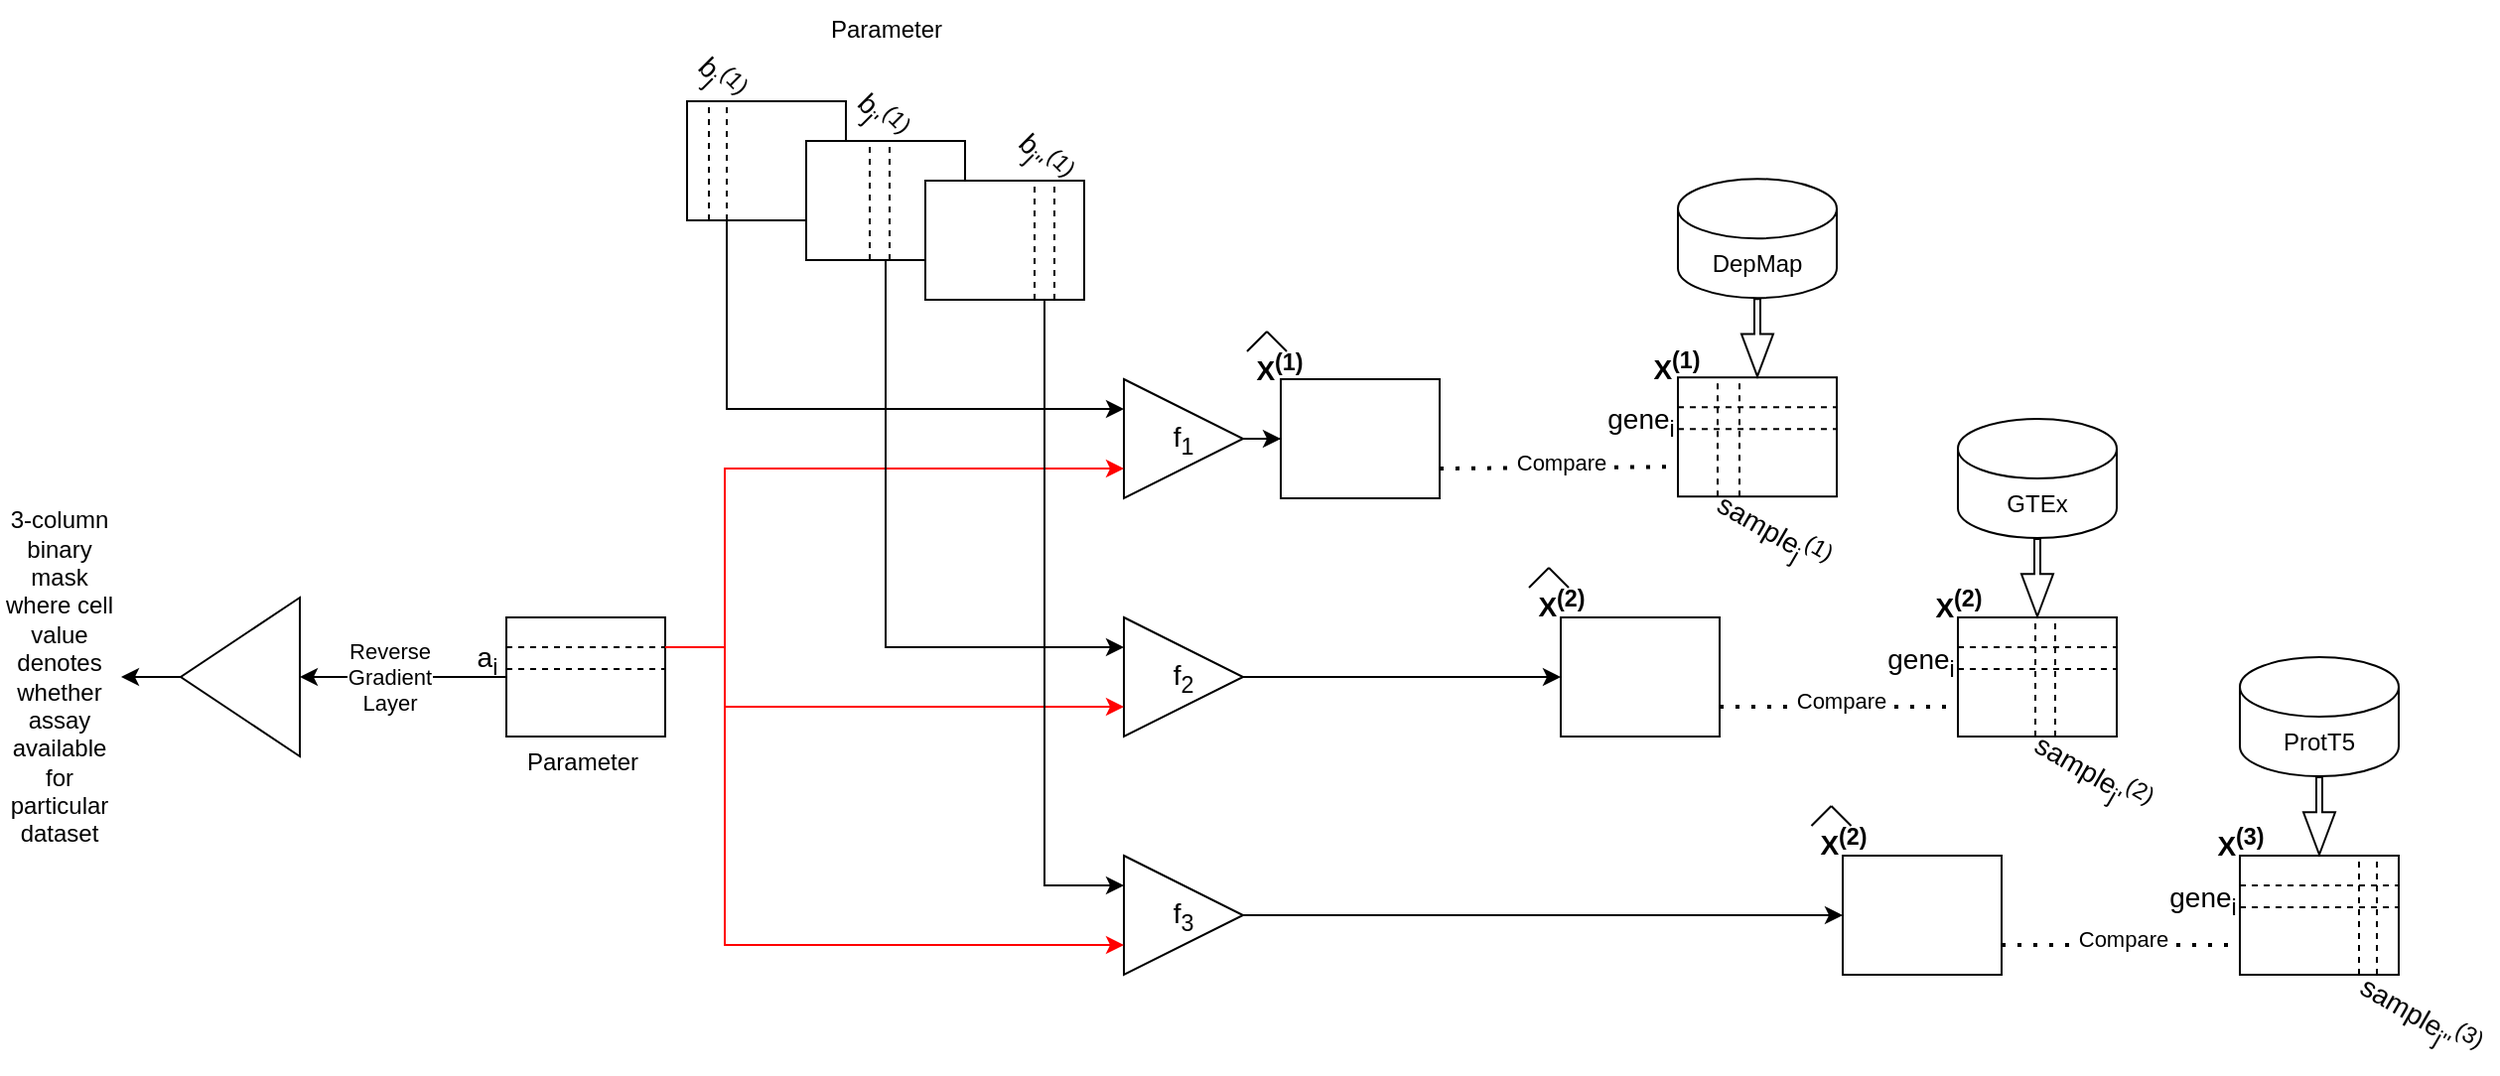 <mxfile version="24.7.7">
  <diagram name="Page-1" id="HXjhTigB1uAC9-UdUDHo">
    <mxGraphModel dx="2438" dy="908" grid="1" gridSize="10" guides="1" tooltips="1" connect="1" arrows="1" fold="1" page="1" pageScale="1" pageWidth="850" pageHeight="1100" math="0" shadow="0">
      <root>
        <mxCell id="0" />
        <mxCell id="1" parent="0" />
        <mxCell id="swwXbOUosh_vLgJjzAKB-1" value="DepMap" style="shape=cylinder3;whiteSpace=wrap;html=1;boundedLbl=1;backgroundOutline=1;size=15;" vertex="1" parent="1">
          <mxGeometry x="299" y="459.11" width="80" height="60" as="geometry" />
        </mxCell>
        <mxCell id="swwXbOUosh_vLgJjzAKB-3" value="GTEx" style="shape=cylinder3;whiteSpace=wrap;html=1;boundedLbl=1;backgroundOutline=1;size=15;" vertex="1" parent="1">
          <mxGeometry x="440" y="580" width="80" height="60" as="geometry" />
        </mxCell>
        <mxCell id="swwXbOUosh_vLgJjzAKB-4" value="ProtT5" style="shape=cylinder3;whiteSpace=wrap;html=1;boundedLbl=1;backgroundOutline=1;size=15;" vertex="1" parent="1">
          <mxGeometry x="582" y="700" width="80" height="60" as="geometry" />
        </mxCell>
        <mxCell id="swwXbOUosh_vLgJjzAKB-5" value="" style="rounded=0;whiteSpace=wrap;html=1;" vertex="1" parent="1">
          <mxGeometry x="299" y="559.11" width="80" height="60" as="geometry" />
        </mxCell>
        <mxCell id="swwXbOUosh_vLgJjzAKB-8" value="" style="endArrow=none;dashed=1;html=1;rounded=0;exitX=0;exitY=0.25;exitDx=0;exitDy=0;entryX=1;entryY=0.25;entryDx=0;entryDy=0;" edge="1" parent="1" source="swwXbOUosh_vLgJjzAKB-5" target="swwXbOUosh_vLgJjzAKB-5">
          <mxGeometry width="50" height="50" relative="1" as="geometry">
            <mxPoint x="679" y="659.11" as="sourcePoint" />
            <mxPoint x="729" y="609.11" as="targetPoint" />
          </mxGeometry>
        </mxCell>
        <mxCell id="swwXbOUosh_vLgJjzAKB-9" value="" style="endArrow=none;dashed=1;html=1;rounded=0;exitX=0;exitY=0.5;exitDx=0;exitDy=0;entryX=1;entryY=0.5;entryDx=0;entryDy=0;" edge="1" parent="1">
          <mxGeometry width="50" height="50" relative="1" as="geometry">
            <mxPoint x="299" y="585.11" as="sourcePoint" />
            <mxPoint x="379" y="585.11" as="targetPoint" />
          </mxGeometry>
        </mxCell>
        <mxCell id="swwXbOUosh_vLgJjzAKB-10" value="" style="endArrow=none;dashed=1;html=1;rounded=0;entryX=0.25;entryY=0;entryDx=0;entryDy=0;exitX=0.25;exitY=1;exitDx=0;exitDy=0;" edge="1" parent="1" source="swwXbOUosh_vLgJjzAKB-5" target="swwXbOUosh_vLgJjzAKB-5">
          <mxGeometry width="50" height="50" relative="1" as="geometry">
            <mxPoint x="679" y="659.11" as="sourcePoint" />
            <mxPoint x="729" y="609.11" as="targetPoint" />
          </mxGeometry>
        </mxCell>
        <mxCell id="swwXbOUosh_vLgJjzAKB-11" value="" style="endArrow=none;dashed=1;html=1;rounded=0;entryX=0.5;entryY=0;entryDx=0;entryDy=0;exitX=0.5;exitY=1;exitDx=0;exitDy=0;" edge="1" parent="1">
          <mxGeometry width="50" height="50" relative="1" as="geometry">
            <mxPoint x="330" y="619.11" as="sourcePoint" />
            <mxPoint x="330" y="559.11" as="targetPoint" />
          </mxGeometry>
        </mxCell>
        <mxCell id="swwXbOUosh_vLgJjzAKB-12" value="&lt;font style=&quot;font-size: 14px;&quot;&gt;gene&lt;sub&gt;i&lt;/sub&gt;&lt;/font&gt;" style="text;html=1;align=center;verticalAlign=middle;whiteSpace=wrap;rounded=0;" vertex="1" parent="1">
          <mxGeometry x="259" y="571.11" width="43" height="20" as="geometry" />
        </mxCell>
        <mxCell id="swwXbOUosh_vLgJjzAKB-13" value="&lt;font style=&quot;font-size: 14px;&quot;&gt;&lt;font style=&quot;&quot;&gt;sample&lt;sub style=&quot;&quot;&gt;j&lt;/sub&gt;&lt;/font&gt;&lt;font style=&quot;&quot;&gt;&lt;sup style=&quot;&quot;&gt;(1)&lt;/sup&gt;&lt;/font&gt;&lt;/font&gt;" style="text;html=1;align=center;verticalAlign=middle;whiteSpace=wrap;rounded=0;rotation=30;" vertex="1" parent="1">
          <mxGeometry x="307.76" y="627.36" width="77.98" height="20" as="geometry" />
        </mxCell>
        <mxCell id="swwXbOUosh_vLgJjzAKB-37" value="&lt;font style=&quot;font-size: 14px;&quot;&gt;&lt;b&gt;X&lt;sup&gt;(1)&lt;/sup&gt;&lt;/b&gt;&lt;/font&gt;" style="text;html=1;align=center;verticalAlign=middle;resizable=0;points=[];autosize=1;strokeColor=none;fillColor=none;" vertex="1" parent="1">
          <mxGeometry x="273" y="538.11" width="50" height="30" as="geometry" />
        </mxCell>
        <mxCell id="swwXbOUosh_vLgJjzAKB-38" value="&lt;font style=&quot;font-size: 14px;&quot;&gt;&lt;b&gt;X&lt;sup&gt;(2)&lt;/sup&gt;&lt;/b&gt;&lt;/font&gt;" style="text;html=1;align=center;verticalAlign=middle;resizable=0;points=[];autosize=1;strokeColor=none;fillColor=none;" vertex="1" parent="1">
          <mxGeometry x="415" y="658" width="50" height="30" as="geometry" />
        </mxCell>
        <mxCell id="swwXbOUosh_vLgJjzAKB-39" value="&lt;font style=&quot;font-size: 14px;&quot;&gt;&lt;b&gt;X&lt;sup&gt;(3)&lt;/sup&gt;&lt;/b&gt;&lt;/font&gt;" style="text;html=1;align=center;verticalAlign=middle;resizable=0;points=[];autosize=1;strokeColor=none;fillColor=none;" vertex="1" parent="1">
          <mxGeometry x="557" y="778" width="50" height="30" as="geometry" />
        </mxCell>
        <mxCell id="swwXbOUosh_vLgJjzAKB-40" value="" style="rounded=0;whiteSpace=wrap;html=1;" vertex="1" parent="1">
          <mxGeometry x="440" y="680" width="80" height="60" as="geometry" />
        </mxCell>
        <mxCell id="swwXbOUosh_vLgJjzAKB-41" value="" style="endArrow=none;dashed=1;html=1;rounded=0;exitX=0;exitY=0.25;exitDx=0;exitDy=0;entryX=1;entryY=0.25;entryDx=0;entryDy=0;" edge="1" parent="1" source="swwXbOUosh_vLgJjzAKB-40" target="swwXbOUosh_vLgJjzAKB-40">
          <mxGeometry width="50" height="50" relative="1" as="geometry">
            <mxPoint x="820" y="780" as="sourcePoint" />
            <mxPoint x="870" y="730" as="targetPoint" />
          </mxGeometry>
        </mxCell>
        <mxCell id="swwXbOUosh_vLgJjzAKB-42" value="" style="endArrow=none;dashed=1;html=1;rounded=0;exitX=0;exitY=0.5;exitDx=0;exitDy=0;entryX=1;entryY=0.5;entryDx=0;entryDy=0;" edge="1" parent="1">
          <mxGeometry width="50" height="50" relative="1" as="geometry">
            <mxPoint x="440" y="706" as="sourcePoint" />
            <mxPoint x="520" y="706" as="targetPoint" />
          </mxGeometry>
        </mxCell>
        <mxCell id="swwXbOUosh_vLgJjzAKB-43" value="" style="endArrow=none;dashed=1;html=1;rounded=0;entryX=0.25;entryY=0;entryDx=0;entryDy=0;exitX=0.25;exitY=1;exitDx=0;exitDy=0;" edge="1" parent="1">
          <mxGeometry width="50" height="50" relative="1" as="geometry">
            <mxPoint x="479" y="740" as="sourcePoint" />
            <mxPoint x="479" y="680" as="targetPoint" />
          </mxGeometry>
        </mxCell>
        <mxCell id="swwXbOUosh_vLgJjzAKB-44" value="" style="endArrow=none;dashed=1;html=1;rounded=0;entryX=0.5;entryY=0;entryDx=0;entryDy=0;exitX=0.5;exitY=1;exitDx=0;exitDy=0;" edge="1" parent="1">
          <mxGeometry width="50" height="50" relative="1" as="geometry">
            <mxPoint x="489" y="740" as="sourcePoint" />
            <mxPoint x="489" y="680" as="targetPoint" />
          </mxGeometry>
        </mxCell>
        <mxCell id="swwXbOUosh_vLgJjzAKB-45" value="&lt;font style=&quot;font-size: 14px;&quot;&gt;gene&lt;sub&gt;i&lt;/sub&gt;&lt;/font&gt;" style="text;html=1;align=center;verticalAlign=middle;whiteSpace=wrap;rounded=0;" vertex="1" parent="1">
          <mxGeometry x="400" y="692" width="43" height="20" as="geometry" />
        </mxCell>
        <mxCell id="swwXbOUosh_vLgJjzAKB-46" value="&lt;font style=&quot;font-size: 14px;&quot;&gt;sample&lt;sub&gt;j&#39;&lt;/sub&gt;&lt;sup&gt;(2)&lt;/sup&gt;&lt;/font&gt;" style="text;html=1;align=center;verticalAlign=middle;whiteSpace=wrap;rounded=0;rotation=30;" vertex="1" parent="1">
          <mxGeometry x="468.5" y="748.87" width="79.74" height="20" as="geometry" />
        </mxCell>
        <mxCell id="swwXbOUosh_vLgJjzAKB-47" value="" style="rounded=0;whiteSpace=wrap;html=1;" vertex="1" parent="1">
          <mxGeometry x="582" y="800" width="80" height="60" as="geometry" />
        </mxCell>
        <mxCell id="swwXbOUosh_vLgJjzAKB-48" value="" style="endArrow=none;dashed=1;html=1;rounded=0;exitX=0;exitY=0.25;exitDx=0;exitDy=0;entryX=1;entryY=0.25;entryDx=0;entryDy=0;" edge="1" parent="1" source="swwXbOUosh_vLgJjzAKB-47" target="swwXbOUosh_vLgJjzAKB-47">
          <mxGeometry width="50" height="50" relative="1" as="geometry">
            <mxPoint x="962" y="900" as="sourcePoint" />
            <mxPoint x="1012" y="850" as="targetPoint" />
          </mxGeometry>
        </mxCell>
        <mxCell id="swwXbOUosh_vLgJjzAKB-49" value="" style="endArrow=none;dashed=1;html=1;rounded=0;exitX=0;exitY=0.5;exitDx=0;exitDy=0;entryX=1;entryY=0.5;entryDx=0;entryDy=0;" edge="1" parent="1">
          <mxGeometry width="50" height="50" relative="1" as="geometry">
            <mxPoint x="582" y="826" as="sourcePoint" />
            <mxPoint x="662" y="826" as="targetPoint" />
          </mxGeometry>
        </mxCell>
        <mxCell id="swwXbOUosh_vLgJjzAKB-50" value="" style="endArrow=none;dashed=1;html=1;rounded=0;entryX=0.25;entryY=0;entryDx=0;entryDy=0;exitX=0.25;exitY=1;exitDx=0;exitDy=0;" edge="1" parent="1">
          <mxGeometry width="50" height="50" relative="1" as="geometry">
            <mxPoint x="642" y="860" as="sourcePoint" />
            <mxPoint x="642" y="800" as="targetPoint" />
          </mxGeometry>
        </mxCell>
        <mxCell id="swwXbOUosh_vLgJjzAKB-51" value="" style="endArrow=none;dashed=1;html=1;rounded=0;entryX=0.5;entryY=0;entryDx=0;entryDy=0;exitX=0.5;exitY=1;exitDx=0;exitDy=0;" edge="1" parent="1">
          <mxGeometry width="50" height="50" relative="1" as="geometry">
            <mxPoint x="651" y="860" as="sourcePoint" />
            <mxPoint x="651" y="800" as="targetPoint" />
          </mxGeometry>
        </mxCell>
        <mxCell id="swwXbOUosh_vLgJjzAKB-52" value="&lt;font style=&quot;font-size: 14px;&quot;&gt;gene&lt;sub&gt;i&lt;/sub&gt;&lt;/font&gt;" style="text;html=1;align=center;verticalAlign=middle;whiteSpace=wrap;rounded=0;" vertex="1" parent="1">
          <mxGeometry x="542" y="812" width="43" height="20" as="geometry" />
        </mxCell>
        <mxCell id="swwXbOUosh_vLgJjzAKB-53" value="&lt;font style=&quot;font-size: 14px;&quot;&gt;sample&lt;sub&gt;j&#39;&#39;&lt;/sub&gt;&lt;sup&gt;(3)&lt;/sup&gt;&lt;/font&gt;" style="text;html=1;align=center;verticalAlign=middle;whiteSpace=wrap;rounded=0;rotation=30;" vertex="1" parent="1">
          <mxGeometry x="632.5" y="870.87" width="79.74" height="20" as="geometry" />
        </mxCell>
        <mxCell id="swwXbOUosh_vLgJjzAKB-54" value="" style="shape=flexArrow;endArrow=classic;html=1;rounded=0;exitX=0.5;exitY=1;exitDx=0;exitDy=0;exitPerimeter=0;entryX=0.5;entryY=0;entryDx=0;entryDy=0;width=3;endSize=6.78;endWidth=12;" edge="1" parent="1" source="swwXbOUosh_vLgJjzAKB-1" target="swwXbOUosh_vLgJjzAKB-5">
          <mxGeometry width="50" height="50" relative="1" as="geometry">
            <mxPoint x="679" y="669.11" as="sourcePoint" />
            <mxPoint x="729" y="619.11" as="targetPoint" />
          </mxGeometry>
        </mxCell>
        <mxCell id="swwXbOUosh_vLgJjzAKB-55" value="" style="shape=flexArrow;endArrow=classic;html=1;rounded=0;exitX=0.5;exitY=1;exitDx=0;exitDy=0;exitPerimeter=0;entryX=0.5;entryY=0;entryDx=0;entryDy=0;width=3;endSize=6.78;endWidth=12;" edge="1" parent="1" source="swwXbOUosh_vLgJjzAKB-3" target="swwXbOUosh_vLgJjzAKB-40">
          <mxGeometry width="50" height="50" relative="1" as="geometry">
            <mxPoint x="330" y="650" as="sourcePoint" />
            <mxPoint x="330" y="690" as="targetPoint" />
          </mxGeometry>
        </mxCell>
        <mxCell id="swwXbOUosh_vLgJjzAKB-56" value="" style="shape=flexArrow;endArrow=classic;html=1;rounded=0;exitX=0.5;exitY=1;exitDx=0;exitDy=0;exitPerimeter=0;entryX=0.5;entryY=0;entryDx=0;entryDy=0;width=3;endSize=6.78;endWidth=12;" edge="1" parent="1" source="swwXbOUosh_vLgJjzAKB-4" target="swwXbOUosh_vLgJjzAKB-47">
          <mxGeometry width="50" height="50" relative="1" as="geometry">
            <mxPoint x="322" y="780" as="sourcePoint" />
            <mxPoint x="322" y="820" as="targetPoint" />
          </mxGeometry>
        </mxCell>
        <mxCell id="swwXbOUosh_vLgJjzAKB-57" value="" style="rounded=0;whiteSpace=wrap;html=1;" vertex="1" parent="1">
          <mxGeometry x="-291" y="680" width="80" height="60" as="geometry" />
        </mxCell>
        <mxCell id="swwXbOUosh_vLgJjzAKB-58" value="" style="rounded=0;whiteSpace=wrap;html=1;" vertex="1" parent="1">
          <mxGeometry x="-200" y="420" width="80" height="60" as="geometry" />
        </mxCell>
        <mxCell id="swwXbOUosh_vLgJjzAKB-59" value="" style="rounded=0;whiteSpace=wrap;html=1;" vertex="1" parent="1">
          <mxGeometry x="-140" y="440" width="80" height="60" as="geometry" />
        </mxCell>
        <mxCell id="swwXbOUosh_vLgJjzAKB-60" value="" style="rounded=0;whiteSpace=wrap;html=1;" vertex="1" parent="1">
          <mxGeometry x="-80" y="460" width="80" height="60" as="geometry" />
        </mxCell>
        <mxCell id="swwXbOUosh_vLgJjzAKB-61" value="" style="endArrow=none;dashed=1;html=1;rounded=0;exitX=0;exitY=0.25;exitDx=0;exitDy=0;entryX=1;entryY=0.25;entryDx=0;entryDy=0;" edge="1" parent="1" source="swwXbOUosh_vLgJjzAKB-57" target="swwXbOUosh_vLgJjzAKB-57">
          <mxGeometry width="50" height="50" relative="1" as="geometry">
            <mxPoint x="314" y="496" as="sourcePoint" />
            <mxPoint x="394" y="496" as="targetPoint" />
          </mxGeometry>
        </mxCell>
        <mxCell id="swwXbOUosh_vLgJjzAKB-62" value="" style="endArrow=none;dashed=1;html=1;rounded=0;exitX=0;exitY=0.5;exitDx=0;exitDy=0;entryX=1;entryY=0.5;entryDx=0;entryDy=0;" edge="1" parent="1">
          <mxGeometry width="50" height="50" relative="1" as="geometry">
            <mxPoint x="-291" y="706" as="sourcePoint" />
            <mxPoint x="-211" y="706" as="targetPoint" />
          </mxGeometry>
        </mxCell>
        <mxCell id="swwXbOUosh_vLgJjzAKB-63" value="&lt;font style=&quot;font-size: 14px;&quot;&gt;a&lt;sub&gt;i&lt;/sub&gt;&lt;/font&gt;" style="text;html=1;align=center;verticalAlign=middle;whiteSpace=wrap;rounded=0;" vertex="1" parent="1">
          <mxGeometry x="-322" y="691" width="43" height="20" as="geometry" />
        </mxCell>
        <mxCell id="swwXbOUosh_vLgJjzAKB-64" value="" style="endArrow=none;dashed=1;html=1;rounded=0;entryX=0.25;entryY=0;entryDx=0;entryDy=0;exitX=0.25;exitY=1;exitDx=0;exitDy=0;" edge="1" parent="1">
          <mxGeometry width="50" height="50" relative="1" as="geometry">
            <mxPoint x="-189" y="480" as="sourcePoint" />
            <mxPoint x="-189" y="420" as="targetPoint" />
          </mxGeometry>
        </mxCell>
        <mxCell id="swwXbOUosh_vLgJjzAKB-66" value="" style="endArrow=none;dashed=1;html=1;rounded=0;entryX=0.5;entryY=0;entryDx=0;entryDy=0;exitX=0.5;exitY=1;exitDx=0;exitDy=0;" edge="1" parent="1">
          <mxGeometry width="50" height="50" relative="1" as="geometry">
            <mxPoint x="-180" y="480" as="sourcePoint" />
            <mxPoint x="-180" y="420" as="targetPoint" />
          </mxGeometry>
        </mxCell>
        <mxCell id="swwXbOUosh_vLgJjzAKB-67" value="" style="endArrow=none;dashed=1;html=1;rounded=0;entryX=0.5;entryY=0;entryDx=0;entryDy=0;exitX=0.5;exitY=1;exitDx=0;exitDy=0;" edge="1" parent="1">
          <mxGeometry width="50" height="50" relative="1" as="geometry">
            <mxPoint x="-98" y="500" as="sourcePoint" />
            <mxPoint x="-98" y="440" as="targetPoint" />
          </mxGeometry>
        </mxCell>
        <mxCell id="swwXbOUosh_vLgJjzAKB-68" value="" style="endArrow=none;dashed=1;html=1;rounded=0;entryX=0.25;entryY=0;entryDx=0;entryDy=0;exitX=0.25;exitY=1;exitDx=0;exitDy=0;" edge="1" parent="1">
          <mxGeometry width="50" height="50" relative="1" as="geometry">
            <mxPoint x="-108" y="500" as="sourcePoint" />
            <mxPoint x="-108" y="440" as="targetPoint" />
          </mxGeometry>
        </mxCell>
        <mxCell id="swwXbOUosh_vLgJjzAKB-69" value="" style="endArrow=none;dashed=1;html=1;rounded=0;entryX=0.5;entryY=0;entryDx=0;entryDy=0;exitX=0.5;exitY=1;exitDx=0;exitDy=0;" edge="1" parent="1">
          <mxGeometry width="50" height="50" relative="1" as="geometry">
            <mxPoint x="-25" y="520" as="sourcePoint" />
            <mxPoint x="-25" y="460" as="targetPoint" />
          </mxGeometry>
        </mxCell>
        <mxCell id="swwXbOUosh_vLgJjzAKB-70" value="" style="endArrow=none;dashed=1;html=1;rounded=0;entryX=0.75;entryY=0;entryDx=0;entryDy=0;exitX=0.75;exitY=1;exitDx=0;exitDy=0;" edge="1" parent="1">
          <mxGeometry width="50" height="50" relative="1" as="geometry">
            <mxPoint x="-15" y="520" as="sourcePoint" />
            <mxPoint x="-15" y="460" as="targetPoint" />
          </mxGeometry>
        </mxCell>
        <mxCell id="swwXbOUosh_vLgJjzAKB-71" value="&lt;font style=&quot;font-size: 14px;&quot;&gt;&lt;font style=&quot;&quot;&gt;b&lt;sub style=&quot;&quot;&gt;j&lt;/sub&gt;&lt;/font&gt;&lt;font style=&quot;&quot;&gt;&lt;sup style=&quot;&quot;&gt;(1)&lt;/sup&gt;&lt;/font&gt;&lt;/font&gt;" style="text;html=1;align=center;verticalAlign=middle;whiteSpace=wrap;rounded=0;rotation=45;" vertex="1" parent="1">
          <mxGeometry x="-207.9" y="399.11" width="50" height="20" as="geometry" />
        </mxCell>
        <mxCell id="swwXbOUosh_vLgJjzAKB-72" value="&lt;font style=&quot;font-size: 14px;&quot;&gt;&lt;font style=&quot;&quot;&gt;b&lt;sub style=&quot;&quot;&gt;j&#39;&lt;/sub&gt;&lt;/font&gt;&lt;font style=&quot;&quot;&gt;&lt;sup style=&quot;&quot;&gt;(1)&lt;/sup&gt;&lt;/font&gt;&lt;/font&gt;" style="text;html=1;align=center;verticalAlign=middle;whiteSpace=wrap;rounded=0;rotation=45;" vertex="1" parent="1">
          <mxGeometry x="-126.9" y="418.11" width="50" height="20" as="geometry" />
        </mxCell>
        <mxCell id="swwXbOUosh_vLgJjzAKB-73" value="&lt;font style=&quot;font-size: 14px;&quot;&gt;&lt;font style=&quot;&quot;&gt;b&lt;sub style=&quot;&quot;&gt;j&#39;&#39;&lt;/sub&gt;&lt;/font&gt;&lt;font style=&quot;&quot;&gt;&lt;sup style=&quot;&quot;&gt;(1)&lt;/sup&gt;&lt;/font&gt;&lt;/font&gt;" style="text;html=1;align=center;verticalAlign=middle;whiteSpace=wrap;rounded=0;rotation=45;" vertex="1" parent="1">
          <mxGeometry x="-44.9" y="439.11" width="50" height="20" as="geometry" />
        </mxCell>
        <mxCell id="swwXbOUosh_vLgJjzAKB-100" style="edgeStyle=orthogonalEdgeStyle;rounded=0;orthogonalLoop=1;jettySize=auto;html=1;" edge="1" parent="1" source="swwXbOUosh_vLgJjzAKB-74" target="swwXbOUosh_vLgJjzAKB-85">
          <mxGeometry relative="1" as="geometry" />
        </mxCell>
        <mxCell id="swwXbOUosh_vLgJjzAKB-74" value="&lt;font style=&quot;font-size: 14px;&quot;&gt;f&lt;sub&gt;1&lt;/sub&gt;&lt;/font&gt;" style="triangle;whiteSpace=wrap;html=1;" vertex="1" parent="1">
          <mxGeometry x="20" y="560" width="60" height="60" as="geometry" />
        </mxCell>
        <mxCell id="swwXbOUosh_vLgJjzAKB-101" style="edgeStyle=orthogonalEdgeStyle;rounded=0;orthogonalLoop=1;jettySize=auto;html=1;entryX=0;entryY=0.5;entryDx=0;entryDy=0;" edge="1" parent="1" source="swwXbOUosh_vLgJjzAKB-75" target="swwXbOUosh_vLgJjzAKB-86">
          <mxGeometry relative="1" as="geometry" />
        </mxCell>
        <mxCell id="swwXbOUosh_vLgJjzAKB-75" value="&lt;font style=&quot;font-size: 14px;&quot;&gt;f&lt;sub style=&quot;&quot;&gt;2&lt;/sub&gt;&lt;/font&gt;" style="triangle;whiteSpace=wrap;html=1;" vertex="1" parent="1">
          <mxGeometry x="20" y="680" width="60" height="60" as="geometry" />
        </mxCell>
        <mxCell id="swwXbOUosh_vLgJjzAKB-102" style="edgeStyle=orthogonalEdgeStyle;rounded=0;orthogonalLoop=1;jettySize=auto;html=1;entryX=0;entryY=0.5;entryDx=0;entryDy=0;" edge="1" parent="1" source="swwXbOUosh_vLgJjzAKB-76" target="swwXbOUosh_vLgJjzAKB-87">
          <mxGeometry relative="1" as="geometry" />
        </mxCell>
        <mxCell id="swwXbOUosh_vLgJjzAKB-76" value="&lt;font style=&quot;font-size: 14px;&quot;&gt;f&lt;sub&gt;3&lt;/sub&gt;&lt;/font&gt;" style="triangle;whiteSpace=wrap;html=1;" vertex="1" parent="1">
          <mxGeometry x="20" y="800" width="60" height="60" as="geometry" />
        </mxCell>
        <mxCell id="swwXbOUosh_vLgJjzAKB-83" value="Parameter" style="text;html=1;align=center;verticalAlign=middle;resizable=0;points=[];autosize=1;strokeColor=none;fillColor=none;" vertex="1" parent="1">
          <mxGeometry x="-293" y="738" width="80" height="30" as="geometry" />
        </mxCell>
        <mxCell id="swwXbOUosh_vLgJjzAKB-84" value="Parameter" style="text;html=1;align=center;verticalAlign=middle;resizable=0;points=[];autosize=1;strokeColor=none;fillColor=none;" vertex="1" parent="1">
          <mxGeometry x="-140" y="369.11" width="80" height="30" as="geometry" />
        </mxCell>
        <mxCell id="swwXbOUosh_vLgJjzAKB-85" value="" style="rounded=0;whiteSpace=wrap;html=1;" vertex="1" parent="1">
          <mxGeometry x="99" y="560" width="80" height="60" as="geometry" />
        </mxCell>
        <mxCell id="swwXbOUosh_vLgJjzAKB-86" value="" style="rounded=0;whiteSpace=wrap;html=1;" vertex="1" parent="1">
          <mxGeometry x="240" y="680" width="80" height="60" as="geometry" />
        </mxCell>
        <mxCell id="swwXbOUosh_vLgJjzAKB-87" value="" style="rounded=0;whiteSpace=wrap;html=1;" vertex="1" parent="1">
          <mxGeometry x="382" y="800" width="80" height="60" as="geometry" />
        </mxCell>
        <mxCell id="swwXbOUosh_vLgJjzAKB-88" value="&lt;font style=&quot;font-size: 14px;&quot;&gt;&lt;b&gt;X&lt;/b&gt;&lt;b&gt;&lt;sup&gt;(1)&lt;/sup&gt;&lt;/b&gt;&lt;/font&gt;" style="text;html=1;align=center;verticalAlign=middle;resizable=0;points=[];autosize=1;strokeColor=none;fillColor=none;" vertex="1" parent="1">
          <mxGeometry x="73" y="539" width="50" height="30" as="geometry" />
        </mxCell>
        <mxCell id="swwXbOUosh_vLgJjzAKB-92" value="" style="endArrow=none;html=1;rounded=0;" edge="1" parent="1">
          <mxGeometry width="50" height="50" relative="1" as="geometry">
            <mxPoint x="82" y="546" as="sourcePoint" />
            <mxPoint x="92" y="536" as="targetPoint" />
          </mxGeometry>
        </mxCell>
        <mxCell id="swwXbOUosh_vLgJjzAKB-93" value="" style="endArrow=none;html=1;rounded=0;" edge="1" parent="1">
          <mxGeometry width="50" height="50" relative="1" as="geometry">
            <mxPoint x="92" y="536" as="sourcePoint" />
            <mxPoint x="102" y="546" as="targetPoint" />
          </mxGeometry>
        </mxCell>
        <mxCell id="swwXbOUosh_vLgJjzAKB-94" value="&lt;font style=&quot;font-size: 14px;&quot;&gt;&lt;b&gt;X&lt;/b&gt;&lt;b&gt;&lt;sup&gt;(2)&lt;/sup&gt;&lt;/b&gt;&lt;/font&gt;" style="text;html=1;align=center;verticalAlign=middle;resizable=0;points=[];autosize=1;strokeColor=none;fillColor=none;" vertex="1" parent="1">
          <mxGeometry x="215" y="658" width="50" height="30" as="geometry" />
        </mxCell>
        <mxCell id="swwXbOUosh_vLgJjzAKB-95" value="" style="endArrow=none;html=1;rounded=0;" edge="1" parent="1">
          <mxGeometry width="50" height="50" relative="1" as="geometry">
            <mxPoint x="224" y="665" as="sourcePoint" />
            <mxPoint x="234" y="655" as="targetPoint" />
          </mxGeometry>
        </mxCell>
        <mxCell id="swwXbOUosh_vLgJjzAKB-96" value="" style="endArrow=none;html=1;rounded=0;" edge="1" parent="1">
          <mxGeometry width="50" height="50" relative="1" as="geometry">
            <mxPoint x="234" y="655" as="sourcePoint" />
            <mxPoint x="244" y="665" as="targetPoint" />
          </mxGeometry>
        </mxCell>
        <mxCell id="swwXbOUosh_vLgJjzAKB-97" value="&lt;font style=&quot;font-size: 14px;&quot;&gt;&lt;b&gt;X&lt;/b&gt;&lt;b&gt;&lt;sup&gt;(2)&lt;/sup&gt;&lt;/b&gt;&lt;/font&gt;" style="text;html=1;align=center;verticalAlign=middle;resizable=0;points=[];autosize=1;strokeColor=none;fillColor=none;" vertex="1" parent="1">
          <mxGeometry x="357.24" y="778" width="50" height="30" as="geometry" />
        </mxCell>
        <mxCell id="swwXbOUosh_vLgJjzAKB-98" value="" style="endArrow=none;html=1;rounded=0;" edge="1" parent="1">
          <mxGeometry width="50" height="50" relative="1" as="geometry">
            <mxPoint x="366.24" y="785" as="sourcePoint" />
            <mxPoint x="376.24" y="775" as="targetPoint" />
          </mxGeometry>
        </mxCell>
        <mxCell id="swwXbOUosh_vLgJjzAKB-99" value="" style="endArrow=none;html=1;rounded=0;" edge="1" parent="1">
          <mxGeometry width="50" height="50" relative="1" as="geometry">
            <mxPoint x="376.24" y="775" as="sourcePoint" />
            <mxPoint x="386.24" y="785" as="targetPoint" />
          </mxGeometry>
        </mxCell>
        <mxCell id="swwXbOUosh_vLgJjzAKB-105" value="" style="endArrow=none;dashed=1;html=1;dashPattern=1 3;strokeWidth=2;rounded=0;exitX=1;exitY=0.75;exitDx=0;exitDy=0;entryX=0;entryY=0.75;entryDx=0;entryDy=0;" edge="1" parent="1" source="swwXbOUosh_vLgJjzAKB-85" target="swwXbOUosh_vLgJjzAKB-5">
          <mxGeometry width="50" height="50" relative="1" as="geometry">
            <mxPoint x="259" y="640" as="sourcePoint" />
            <mxPoint x="309" y="590" as="targetPoint" />
          </mxGeometry>
        </mxCell>
        <mxCell id="swwXbOUosh_vLgJjzAKB-106" value="Compare" style="edgeLabel;html=1;align=center;verticalAlign=middle;resizable=0;points=[];" vertex="1" connectable="0" parent="swwXbOUosh_vLgJjzAKB-105">
          <mxGeometry x="0.323" y="3" relative="1" as="geometry">
            <mxPoint x="-19" as="offset" />
          </mxGeometry>
        </mxCell>
        <mxCell id="swwXbOUosh_vLgJjzAKB-107" value="" style="endArrow=none;dashed=1;html=1;dashPattern=1 3;strokeWidth=2;rounded=0;exitX=1;exitY=0.75;exitDx=0;exitDy=0;entryX=0;entryY=0.75;entryDx=0;entryDy=0;" edge="1" parent="1" source="swwXbOUosh_vLgJjzAKB-86" target="swwXbOUosh_vLgJjzAKB-40">
          <mxGeometry width="50" height="50" relative="1" as="geometry">
            <mxPoint x="210" y="615" as="sourcePoint" />
            <mxPoint x="330" y="614" as="targetPoint" />
          </mxGeometry>
        </mxCell>
        <mxCell id="swwXbOUosh_vLgJjzAKB-108" value="Compare" style="edgeLabel;html=1;align=center;verticalAlign=middle;resizable=0;points=[];" vertex="1" connectable="0" parent="swwXbOUosh_vLgJjzAKB-107">
          <mxGeometry x="0.323" y="3" relative="1" as="geometry">
            <mxPoint x="-19" as="offset" />
          </mxGeometry>
        </mxCell>
        <mxCell id="swwXbOUosh_vLgJjzAKB-109" value="" style="endArrow=none;dashed=1;html=1;dashPattern=1 3;strokeWidth=2;rounded=0;exitX=1;exitY=0.75;exitDx=0;exitDy=0;entryX=0;entryY=0.75;entryDx=0;entryDy=0;" edge="1" parent="1" source="swwXbOUosh_vLgJjzAKB-87" target="swwXbOUosh_vLgJjzAKB-47">
          <mxGeometry width="50" height="50" relative="1" as="geometry">
            <mxPoint x="242" y="625" as="sourcePoint" />
            <mxPoint x="362" y="624" as="targetPoint" />
          </mxGeometry>
        </mxCell>
        <mxCell id="swwXbOUosh_vLgJjzAKB-110" value="Compare" style="edgeLabel;html=1;align=center;verticalAlign=middle;resizable=0;points=[];" vertex="1" connectable="0" parent="swwXbOUosh_vLgJjzAKB-109">
          <mxGeometry x="0.323" y="3" relative="1" as="geometry">
            <mxPoint x="-19" as="offset" />
          </mxGeometry>
        </mxCell>
        <mxCell id="swwXbOUosh_vLgJjzAKB-111" value="" style="triangle;whiteSpace=wrap;html=1;rotation=-180;" vertex="1" parent="1">
          <mxGeometry x="-455" y="670" width="60" height="80" as="geometry" />
        </mxCell>
        <mxCell id="swwXbOUosh_vLgJjzAKB-112" value="" style="endArrow=classic;html=1;rounded=0;exitX=0;exitY=0.5;exitDx=0;exitDy=0;entryX=0;entryY=0.5;entryDx=0;entryDy=0;" edge="1" parent="1" source="swwXbOUosh_vLgJjzAKB-57" target="swwXbOUosh_vLgJjzAKB-111">
          <mxGeometry width="50" height="50" relative="1" as="geometry">
            <mxPoint x="-480" y="740" as="sourcePoint" />
            <mxPoint x="-430" y="690" as="targetPoint" />
          </mxGeometry>
        </mxCell>
        <mxCell id="swwXbOUosh_vLgJjzAKB-119" value="Reverse&lt;br&gt;Gradient&lt;br&gt;Layer" style="edgeLabel;html=1;align=center;verticalAlign=middle;resizable=0;points=[];" vertex="1" connectable="0" parent="swwXbOUosh_vLgJjzAKB-112">
          <mxGeometry x="-0.181" y="-1" relative="1" as="geometry">
            <mxPoint x="-17" y="1" as="offset" />
          </mxGeometry>
        </mxCell>
        <mxCell id="swwXbOUosh_vLgJjzAKB-113" value="" style="endArrow=classic;html=1;rounded=0;exitX=1;exitY=0.25;exitDx=0;exitDy=0;entryX=0;entryY=0.75;entryDx=0;entryDy=0;edgeStyle=orthogonalEdgeStyle;strokeColor=#FF0000;" edge="1" parent="1" source="swwXbOUosh_vLgJjzAKB-57" target="swwXbOUosh_vLgJjzAKB-74">
          <mxGeometry width="50" height="50" relative="1" as="geometry">
            <mxPoint x="-121" y="660" as="sourcePoint" />
            <mxPoint x="49" y="605" as="targetPoint" />
            <Array as="points">
              <mxPoint x="-181" y="695" />
              <mxPoint x="-181" y="605" />
            </Array>
          </mxGeometry>
        </mxCell>
        <mxCell id="swwXbOUosh_vLgJjzAKB-114" value="" style="endArrow=classic;html=1;rounded=0;exitX=1;exitY=0.25;exitDx=0;exitDy=0;entryX=0;entryY=0.75;entryDx=0;entryDy=0;edgeStyle=orthogonalEdgeStyle;strokeColor=#FF0000;" edge="1" parent="1" source="swwXbOUosh_vLgJjzAKB-57" target="swwXbOUosh_vLgJjzAKB-75">
          <mxGeometry width="50" height="50" relative="1" as="geometry">
            <mxPoint x="-101" y="640" as="sourcePoint" />
            <mxPoint x="49" y="725" as="targetPoint" />
            <Array as="points">
              <mxPoint x="-181" y="695" />
              <mxPoint x="-181" y="725" />
            </Array>
          </mxGeometry>
        </mxCell>
        <mxCell id="swwXbOUosh_vLgJjzAKB-115" value="" style="endArrow=classic;html=1;rounded=0;exitX=1;exitY=0.25;exitDx=0;exitDy=0;entryX=0;entryY=0.75;entryDx=0;entryDy=0;edgeStyle=orthogonalEdgeStyle;strokeColor=#FF0000;" edge="1" parent="1" source="swwXbOUosh_vLgJjzAKB-57" target="swwXbOUosh_vLgJjzAKB-76">
          <mxGeometry width="50" height="50" relative="1" as="geometry">
            <mxPoint x="-101" y="640" as="sourcePoint" />
            <mxPoint x="49" y="845" as="targetPoint" />
            <Array as="points">
              <mxPoint x="-181" y="695" />
              <mxPoint x="-181" y="845" />
            </Array>
          </mxGeometry>
        </mxCell>
        <mxCell id="swwXbOUosh_vLgJjzAKB-116" value="" style="endArrow=classic;html=1;rounded=0;entryX=0;entryY=0.25;entryDx=0;entryDy=0;exitX=0.25;exitY=1;exitDx=0;exitDy=0;edgeStyle=orthogonalEdgeStyle;" edge="1" parent="1" source="swwXbOUosh_vLgJjzAKB-58" target="swwXbOUosh_vLgJjzAKB-74">
          <mxGeometry width="50" height="50" relative="1" as="geometry">
            <mxPoint x="-130" y="640" as="sourcePoint" />
            <mxPoint x="-80" y="590" as="targetPoint" />
          </mxGeometry>
        </mxCell>
        <mxCell id="swwXbOUosh_vLgJjzAKB-117" value="" style="endArrow=classic;html=1;rounded=0;entryX=0;entryY=0.25;entryDx=0;entryDy=0;exitX=0.5;exitY=1;exitDx=0;exitDy=0;edgeStyle=orthogonalEdgeStyle;" edge="1" parent="1" source="swwXbOUosh_vLgJjzAKB-59" target="swwXbOUosh_vLgJjzAKB-75">
          <mxGeometry width="50" height="50" relative="1" as="geometry">
            <mxPoint x="-130" y="640" as="sourcePoint" />
            <mxPoint x="-80" y="590" as="targetPoint" />
          </mxGeometry>
        </mxCell>
        <mxCell id="swwXbOUosh_vLgJjzAKB-118" value="" style="endArrow=classic;html=1;rounded=0;entryX=0;entryY=0.25;entryDx=0;entryDy=0;exitX=0.75;exitY=1;exitDx=0;exitDy=0;edgeStyle=orthogonalEdgeStyle;" edge="1" parent="1" source="swwXbOUosh_vLgJjzAKB-60" target="swwXbOUosh_vLgJjzAKB-76">
          <mxGeometry width="50" height="50" relative="1" as="geometry">
            <mxPoint x="-130" y="640" as="sourcePoint" />
            <mxPoint x="-80" y="590" as="targetPoint" />
          </mxGeometry>
        </mxCell>
        <mxCell id="swwXbOUosh_vLgJjzAKB-120" value="3-column&lt;br&gt;binary&lt;br&gt;mask&lt;br&gt;where cell value denotes whether assay available for particular dataset" style="text;html=1;align=center;verticalAlign=middle;whiteSpace=wrap;rounded=0;" vertex="1" parent="1">
          <mxGeometry x="-546" y="610" width="60" height="200" as="geometry" />
        </mxCell>
        <mxCell id="swwXbOUosh_vLgJjzAKB-121" value="" style="endArrow=classic;html=1;rounded=0;entryX=1;entryY=0.5;entryDx=0;entryDy=0;exitX=1;exitY=0.5;exitDx=0;exitDy=0;" edge="1" parent="1" source="swwXbOUosh_vLgJjzAKB-111">
          <mxGeometry width="50" height="50" relative="1" as="geometry">
            <mxPoint x="-460" y="740" as="sourcePoint" />
            <mxPoint x="-485" y="710" as="targetPoint" />
          </mxGeometry>
        </mxCell>
      </root>
    </mxGraphModel>
  </diagram>
</mxfile>

